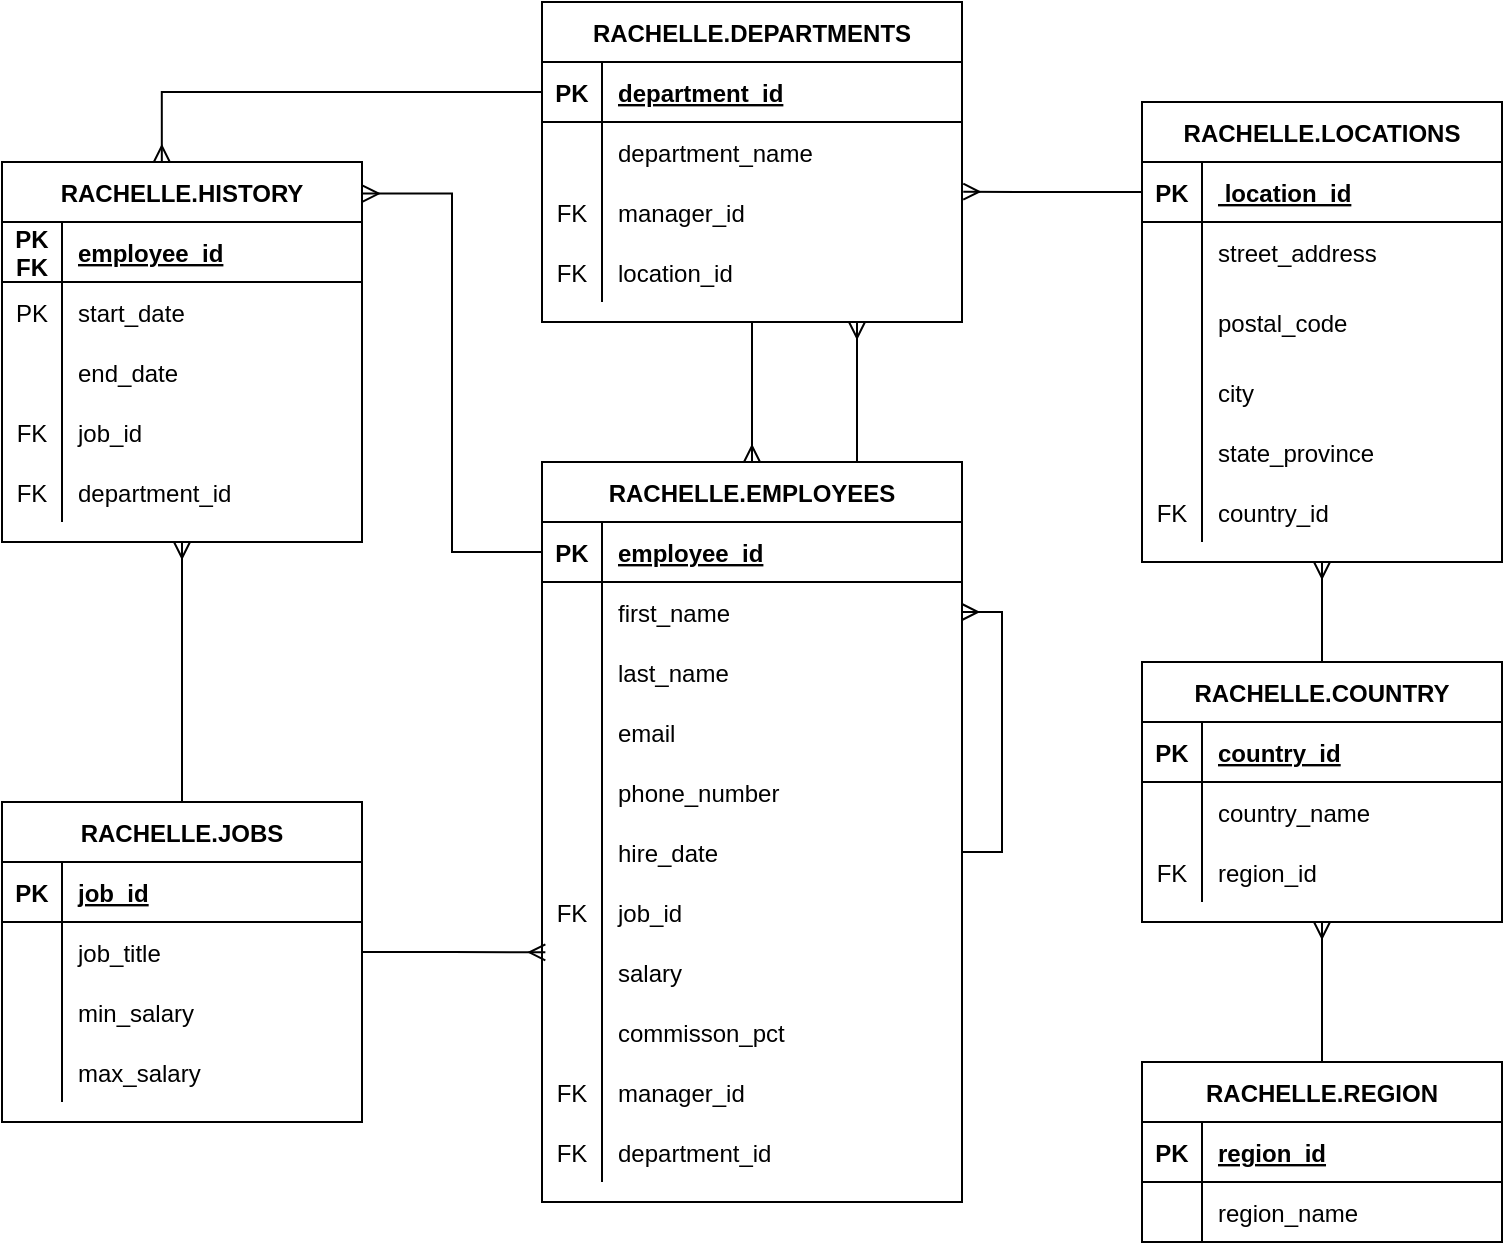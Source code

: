 <mxfile version="15.8.2" type="github">
  <diagram id="2FKScNBlkx4qOSQHhSPC" name="Page-1">
    <mxGraphModel dx="693" dy="800" grid="1" gridSize="10" guides="1" tooltips="1" connect="1" arrows="1" fold="1" page="1" pageScale="1" pageWidth="850" pageHeight="1100" math="0" shadow="0">
      <root>
        <mxCell id="0" />
        <mxCell id="1" parent="0" />
        <mxCell id="9ydkcBQ7A6hnUrrqAnfi-205" style="edgeStyle=orthogonalEdgeStyle;rounded=0;orthogonalLoop=1;jettySize=auto;html=1;exitX=0.5;exitY=0;exitDx=0;exitDy=0;entryX=0.5;entryY=1;entryDx=0;entryDy=0;endArrow=ERmany;endFill=0;" edge="1" parent="1" source="9ydkcBQ7A6hnUrrqAnfi-37" target="9ydkcBQ7A6hnUrrqAnfi-50">
          <mxGeometry relative="1" as="geometry" />
        </mxCell>
        <mxCell id="9ydkcBQ7A6hnUrrqAnfi-37" value="RACHELLE.REGION" style="shape=table;startSize=30;container=1;collapsible=1;childLayout=tableLayout;fixedRows=1;rowLines=0;fontStyle=1;align=center;resizeLast=1;" vertex="1" parent="1">
          <mxGeometry x="620" y="570" width="180" height="90" as="geometry" />
        </mxCell>
        <mxCell id="9ydkcBQ7A6hnUrrqAnfi-38" value="" style="shape=partialRectangle;collapsible=0;dropTarget=0;pointerEvents=0;fillColor=none;top=0;left=0;bottom=1;right=0;points=[[0,0.5],[1,0.5]];portConstraint=eastwest;" vertex="1" parent="9ydkcBQ7A6hnUrrqAnfi-37">
          <mxGeometry y="30" width="180" height="30" as="geometry" />
        </mxCell>
        <mxCell id="9ydkcBQ7A6hnUrrqAnfi-39" value="PK" style="shape=partialRectangle;connectable=0;fillColor=none;top=0;left=0;bottom=0;right=0;fontStyle=1;overflow=hidden;" vertex="1" parent="9ydkcBQ7A6hnUrrqAnfi-38">
          <mxGeometry width="30" height="30" as="geometry">
            <mxRectangle width="30" height="30" as="alternateBounds" />
          </mxGeometry>
        </mxCell>
        <mxCell id="9ydkcBQ7A6hnUrrqAnfi-40" value="region_id" style="shape=partialRectangle;connectable=0;fillColor=none;top=0;left=0;bottom=0;right=0;align=left;spacingLeft=6;fontStyle=5;overflow=hidden;" vertex="1" parent="9ydkcBQ7A6hnUrrqAnfi-38">
          <mxGeometry x="30" width="150" height="30" as="geometry">
            <mxRectangle width="150" height="30" as="alternateBounds" />
          </mxGeometry>
        </mxCell>
        <mxCell id="9ydkcBQ7A6hnUrrqAnfi-44" value="" style="shape=partialRectangle;collapsible=0;dropTarget=0;pointerEvents=0;fillColor=none;top=0;left=0;bottom=0;right=0;points=[[0,0.5],[1,0.5]];portConstraint=eastwest;" vertex="1" parent="9ydkcBQ7A6hnUrrqAnfi-37">
          <mxGeometry y="60" width="180" height="30" as="geometry" />
        </mxCell>
        <mxCell id="9ydkcBQ7A6hnUrrqAnfi-45" value="" style="shape=partialRectangle;connectable=0;fillColor=none;top=0;left=0;bottom=0;right=0;editable=1;overflow=hidden;" vertex="1" parent="9ydkcBQ7A6hnUrrqAnfi-44">
          <mxGeometry width="30" height="30" as="geometry">
            <mxRectangle width="30" height="30" as="alternateBounds" />
          </mxGeometry>
        </mxCell>
        <mxCell id="9ydkcBQ7A6hnUrrqAnfi-46" value="region_name" style="shape=partialRectangle;connectable=0;fillColor=none;top=0;left=0;bottom=0;right=0;align=left;spacingLeft=6;overflow=hidden;" vertex="1" parent="9ydkcBQ7A6hnUrrqAnfi-44">
          <mxGeometry x="30" width="150" height="30" as="geometry">
            <mxRectangle width="150" height="30" as="alternateBounds" />
          </mxGeometry>
        </mxCell>
        <mxCell id="9ydkcBQ7A6hnUrrqAnfi-203" style="edgeStyle=orthogonalEdgeStyle;rounded=0;orthogonalLoop=1;jettySize=auto;html=1;exitX=0.5;exitY=0;exitDx=0;exitDy=0;entryX=0.5;entryY=1;entryDx=0;entryDy=0;endArrow=ERmany;endFill=0;" edge="1" parent="1" source="9ydkcBQ7A6hnUrrqAnfi-50" target="9ydkcBQ7A6hnUrrqAnfi-63">
          <mxGeometry relative="1" as="geometry" />
        </mxCell>
        <mxCell id="9ydkcBQ7A6hnUrrqAnfi-50" value="RACHELLE.COUNTRY" style="shape=table;startSize=30;container=1;collapsible=1;childLayout=tableLayout;fixedRows=1;rowLines=0;fontStyle=1;align=center;resizeLast=1;" vertex="1" parent="1">
          <mxGeometry x="620" y="370" width="180" height="130" as="geometry" />
        </mxCell>
        <mxCell id="9ydkcBQ7A6hnUrrqAnfi-51" value="" style="shape=partialRectangle;collapsible=0;dropTarget=0;pointerEvents=0;fillColor=none;top=0;left=0;bottom=1;right=0;points=[[0,0.5],[1,0.5]];portConstraint=eastwest;" vertex="1" parent="9ydkcBQ7A6hnUrrqAnfi-50">
          <mxGeometry y="30" width="180" height="30" as="geometry" />
        </mxCell>
        <mxCell id="9ydkcBQ7A6hnUrrqAnfi-52" value="PK" style="shape=partialRectangle;connectable=0;fillColor=none;top=0;left=0;bottom=0;right=0;fontStyle=1;overflow=hidden;" vertex="1" parent="9ydkcBQ7A6hnUrrqAnfi-51">
          <mxGeometry width="30" height="30" as="geometry">
            <mxRectangle width="30" height="30" as="alternateBounds" />
          </mxGeometry>
        </mxCell>
        <mxCell id="9ydkcBQ7A6hnUrrqAnfi-53" value="country_id" style="shape=partialRectangle;connectable=0;fillColor=none;top=0;left=0;bottom=0;right=0;align=left;spacingLeft=6;fontStyle=5;overflow=hidden;" vertex="1" parent="9ydkcBQ7A6hnUrrqAnfi-51">
          <mxGeometry x="30" width="150" height="30" as="geometry">
            <mxRectangle width="150" height="30" as="alternateBounds" />
          </mxGeometry>
        </mxCell>
        <mxCell id="9ydkcBQ7A6hnUrrqAnfi-57" value="" style="shape=partialRectangle;collapsible=0;dropTarget=0;pointerEvents=0;fillColor=none;top=0;left=0;bottom=0;right=0;points=[[0,0.5],[1,0.5]];portConstraint=eastwest;" vertex="1" parent="9ydkcBQ7A6hnUrrqAnfi-50">
          <mxGeometry y="60" width="180" height="30" as="geometry" />
        </mxCell>
        <mxCell id="9ydkcBQ7A6hnUrrqAnfi-58" value="" style="shape=partialRectangle;connectable=0;fillColor=none;top=0;left=0;bottom=0;right=0;editable=1;overflow=hidden;" vertex="1" parent="9ydkcBQ7A6hnUrrqAnfi-57">
          <mxGeometry width="30" height="30" as="geometry">
            <mxRectangle width="30" height="30" as="alternateBounds" />
          </mxGeometry>
        </mxCell>
        <mxCell id="9ydkcBQ7A6hnUrrqAnfi-59" value="country_name" style="shape=partialRectangle;connectable=0;fillColor=none;top=0;left=0;bottom=0;right=0;align=left;spacingLeft=6;overflow=hidden;" vertex="1" parent="9ydkcBQ7A6hnUrrqAnfi-57">
          <mxGeometry x="30" width="150" height="30" as="geometry">
            <mxRectangle width="150" height="30" as="alternateBounds" />
          </mxGeometry>
        </mxCell>
        <mxCell id="9ydkcBQ7A6hnUrrqAnfi-60" value="" style="shape=partialRectangle;collapsible=0;dropTarget=0;pointerEvents=0;fillColor=none;top=0;left=0;bottom=0;right=0;points=[[0,0.5],[1,0.5]];portConstraint=eastwest;" vertex="1" parent="9ydkcBQ7A6hnUrrqAnfi-50">
          <mxGeometry y="90" width="180" height="30" as="geometry" />
        </mxCell>
        <mxCell id="9ydkcBQ7A6hnUrrqAnfi-61" value="FK" style="shape=partialRectangle;connectable=0;fillColor=none;top=0;left=0;bottom=0;right=0;editable=1;overflow=hidden;" vertex="1" parent="9ydkcBQ7A6hnUrrqAnfi-60">
          <mxGeometry width="30" height="30" as="geometry">
            <mxRectangle width="30" height="30" as="alternateBounds" />
          </mxGeometry>
        </mxCell>
        <mxCell id="9ydkcBQ7A6hnUrrqAnfi-62" value="region_id" style="shape=partialRectangle;connectable=0;fillColor=none;top=0;left=0;bottom=0;right=0;align=left;spacingLeft=6;overflow=hidden;" vertex="1" parent="9ydkcBQ7A6hnUrrqAnfi-60">
          <mxGeometry x="30" width="150" height="30" as="geometry">
            <mxRectangle width="150" height="30" as="alternateBounds" />
          </mxGeometry>
        </mxCell>
        <mxCell id="9ydkcBQ7A6hnUrrqAnfi-199" style="edgeStyle=orthogonalEdgeStyle;rounded=0;orthogonalLoop=1;jettySize=auto;html=1;exitX=0.5;exitY=1;exitDx=0;exitDy=0;dashed=1;endArrow=ERmany;endFill=0;" edge="1" parent="1" source="9ydkcBQ7A6hnUrrqAnfi-63">
          <mxGeometry relative="1" as="geometry">
            <mxPoint x="710" y="320.333" as="targetPoint" />
          </mxGeometry>
        </mxCell>
        <mxCell id="9ydkcBQ7A6hnUrrqAnfi-202" style="edgeStyle=orthogonalEdgeStyle;rounded=0;orthogonalLoop=1;jettySize=auto;html=1;exitX=0.5;exitY=1;exitDx=0;exitDy=0;dashed=1;endArrow=ERmany;endFill=0;" edge="1" parent="1" source="9ydkcBQ7A6hnUrrqAnfi-63">
          <mxGeometry relative="1" as="geometry">
            <mxPoint x="710" y="320.333" as="targetPoint" />
          </mxGeometry>
        </mxCell>
        <mxCell id="9ydkcBQ7A6hnUrrqAnfi-63" value="RACHELLE.LOCATIONS" style="shape=table;startSize=30;container=1;collapsible=1;childLayout=tableLayout;fixedRows=1;rowLines=0;fontStyle=1;align=center;resizeLast=1;" vertex="1" parent="1">
          <mxGeometry x="620" y="90" width="180" height="230" as="geometry" />
        </mxCell>
        <mxCell id="9ydkcBQ7A6hnUrrqAnfi-64" value="" style="shape=partialRectangle;collapsible=0;dropTarget=0;pointerEvents=0;fillColor=none;top=0;left=0;bottom=1;right=0;points=[[0,0.5],[1,0.5]];portConstraint=eastwest;" vertex="1" parent="9ydkcBQ7A6hnUrrqAnfi-63">
          <mxGeometry y="30" width="180" height="30" as="geometry" />
        </mxCell>
        <mxCell id="9ydkcBQ7A6hnUrrqAnfi-65" value="PK" style="shape=partialRectangle;connectable=0;fillColor=none;top=0;left=0;bottom=0;right=0;fontStyle=1;overflow=hidden;" vertex="1" parent="9ydkcBQ7A6hnUrrqAnfi-64">
          <mxGeometry width="30" height="30" as="geometry">
            <mxRectangle width="30" height="30" as="alternateBounds" />
          </mxGeometry>
        </mxCell>
        <mxCell id="9ydkcBQ7A6hnUrrqAnfi-66" value=" location_id" style="shape=partialRectangle;connectable=0;fillColor=none;top=0;left=0;bottom=0;right=0;align=left;spacingLeft=6;fontStyle=5;overflow=hidden;" vertex="1" parent="9ydkcBQ7A6hnUrrqAnfi-64">
          <mxGeometry x="30" width="150" height="30" as="geometry">
            <mxRectangle width="150" height="30" as="alternateBounds" />
          </mxGeometry>
        </mxCell>
        <mxCell id="9ydkcBQ7A6hnUrrqAnfi-70" value="" style="shape=partialRectangle;collapsible=0;dropTarget=0;pointerEvents=0;fillColor=none;top=0;left=0;bottom=0;right=0;points=[[0,0.5],[1,0.5]];portConstraint=eastwest;" vertex="1" parent="9ydkcBQ7A6hnUrrqAnfi-63">
          <mxGeometry y="60" width="180" height="30" as="geometry" />
        </mxCell>
        <mxCell id="9ydkcBQ7A6hnUrrqAnfi-71" value="" style="shape=partialRectangle;connectable=0;fillColor=none;top=0;left=0;bottom=0;right=0;editable=1;overflow=hidden;" vertex="1" parent="9ydkcBQ7A6hnUrrqAnfi-70">
          <mxGeometry width="30" height="30" as="geometry">
            <mxRectangle width="30" height="30" as="alternateBounds" />
          </mxGeometry>
        </mxCell>
        <mxCell id="9ydkcBQ7A6hnUrrqAnfi-72" value="street_address    " style="shape=partialRectangle;connectable=0;fillColor=none;top=0;left=0;bottom=0;right=0;align=left;spacingLeft=6;overflow=hidden;" vertex="1" parent="9ydkcBQ7A6hnUrrqAnfi-70">
          <mxGeometry x="30" width="150" height="30" as="geometry">
            <mxRectangle width="150" height="30" as="alternateBounds" />
          </mxGeometry>
        </mxCell>
        <mxCell id="9ydkcBQ7A6hnUrrqAnfi-73" value="" style="shape=partialRectangle;collapsible=0;dropTarget=0;pointerEvents=0;fillColor=none;top=0;left=0;bottom=0;right=0;points=[[0,0.5],[1,0.5]];portConstraint=eastwest;" vertex="1" parent="9ydkcBQ7A6hnUrrqAnfi-63">
          <mxGeometry y="90" width="180" height="40" as="geometry" />
        </mxCell>
        <mxCell id="9ydkcBQ7A6hnUrrqAnfi-74" value="" style="shape=partialRectangle;connectable=0;fillColor=none;top=0;left=0;bottom=0;right=0;editable=1;overflow=hidden;" vertex="1" parent="9ydkcBQ7A6hnUrrqAnfi-73">
          <mxGeometry width="30" height="40" as="geometry">
            <mxRectangle width="30" height="40" as="alternateBounds" />
          </mxGeometry>
        </mxCell>
        <mxCell id="9ydkcBQ7A6hnUrrqAnfi-75" value="postal_code" style="shape=partialRectangle;connectable=0;fillColor=none;top=0;left=0;bottom=0;right=0;align=left;spacingLeft=6;overflow=hidden;" vertex="1" parent="9ydkcBQ7A6hnUrrqAnfi-73">
          <mxGeometry x="30" width="150" height="40" as="geometry">
            <mxRectangle width="150" height="40" as="alternateBounds" />
          </mxGeometry>
        </mxCell>
        <mxCell id="9ydkcBQ7A6hnUrrqAnfi-77" value="" style="shape=partialRectangle;collapsible=0;dropTarget=0;pointerEvents=0;fillColor=none;top=0;left=0;bottom=0;right=0;points=[[0,0.5],[1,0.5]];portConstraint=eastwest;" vertex="1" parent="9ydkcBQ7A6hnUrrqAnfi-63">
          <mxGeometry y="130" width="180" height="30" as="geometry" />
        </mxCell>
        <mxCell id="9ydkcBQ7A6hnUrrqAnfi-78" value="" style="shape=partialRectangle;connectable=0;fillColor=none;top=0;left=0;bottom=0;right=0;fontStyle=0;overflow=hidden;" vertex="1" parent="9ydkcBQ7A6hnUrrqAnfi-77">
          <mxGeometry width="30" height="30" as="geometry">
            <mxRectangle width="30" height="30" as="alternateBounds" />
          </mxGeometry>
        </mxCell>
        <mxCell id="9ydkcBQ7A6hnUrrqAnfi-79" value="city" style="shape=partialRectangle;connectable=0;fillColor=none;top=0;left=0;bottom=0;right=0;align=left;spacingLeft=6;fontStyle=0;overflow=hidden;" vertex="1" parent="9ydkcBQ7A6hnUrrqAnfi-77">
          <mxGeometry x="30" width="150" height="30" as="geometry">
            <mxRectangle width="150" height="30" as="alternateBounds" />
          </mxGeometry>
        </mxCell>
        <mxCell id="9ydkcBQ7A6hnUrrqAnfi-67" value="" style="shape=partialRectangle;collapsible=0;dropTarget=0;pointerEvents=0;fillColor=none;top=0;left=0;bottom=0;right=0;points=[[0,0.5],[1,0.5]];portConstraint=eastwest;" vertex="1" parent="9ydkcBQ7A6hnUrrqAnfi-63">
          <mxGeometry y="160" width="180" height="30" as="geometry" />
        </mxCell>
        <mxCell id="9ydkcBQ7A6hnUrrqAnfi-68" value="" style="shape=partialRectangle;connectable=0;fillColor=none;top=0;left=0;bottom=0;right=0;editable=1;overflow=hidden;" vertex="1" parent="9ydkcBQ7A6hnUrrqAnfi-67">
          <mxGeometry width="30" height="30" as="geometry">
            <mxRectangle width="30" height="30" as="alternateBounds" />
          </mxGeometry>
        </mxCell>
        <mxCell id="9ydkcBQ7A6hnUrrqAnfi-69" value="state_province" style="shape=partialRectangle;connectable=0;fillColor=none;top=0;left=0;bottom=0;right=0;align=left;spacingLeft=6;overflow=hidden;" vertex="1" parent="9ydkcBQ7A6hnUrrqAnfi-67">
          <mxGeometry x="30" width="150" height="30" as="geometry">
            <mxRectangle width="150" height="30" as="alternateBounds" />
          </mxGeometry>
        </mxCell>
        <mxCell id="9ydkcBQ7A6hnUrrqAnfi-80" value="" style="shape=partialRectangle;collapsible=0;dropTarget=0;pointerEvents=0;fillColor=none;top=0;left=0;bottom=0;right=0;points=[[0,0.5],[1,0.5]];portConstraint=eastwest;" vertex="1" parent="9ydkcBQ7A6hnUrrqAnfi-63">
          <mxGeometry y="190" width="180" height="30" as="geometry" />
        </mxCell>
        <mxCell id="9ydkcBQ7A6hnUrrqAnfi-81" value="FK" style="shape=partialRectangle;connectable=0;fillColor=none;top=0;left=0;bottom=0;right=0;editable=1;overflow=hidden;" vertex="1" parent="9ydkcBQ7A6hnUrrqAnfi-80">
          <mxGeometry width="30" height="30" as="geometry">
            <mxRectangle width="30" height="30" as="alternateBounds" />
          </mxGeometry>
        </mxCell>
        <mxCell id="9ydkcBQ7A6hnUrrqAnfi-82" value="country_id" style="shape=partialRectangle;connectable=0;fillColor=none;top=0;left=0;bottom=0;right=0;align=left;spacingLeft=6;overflow=hidden;" vertex="1" parent="9ydkcBQ7A6hnUrrqAnfi-80">
          <mxGeometry x="30" width="150" height="30" as="geometry">
            <mxRectangle width="150" height="30" as="alternateBounds" />
          </mxGeometry>
        </mxCell>
        <mxCell id="9ydkcBQ7A6hnUrrqAnfi-208" style="edgeStyle=orthogonalEdgeStyle;rounded=0;orthogonalLoop=1;jettySize=auto;html=1;exitX=0.5;exitY=1;exitDx=0;exitDy=0;entryX=0.5;entryY=0;entryDx=0;entryDy=0;endArrow=ERmany;endFill=0;" edge="1" parent="1" source="9ydkcBQ7A6hnUrrqAnfi-87" target="9ydkcBQ7A6hnUrrqAnfi-100">
          <mxGeometry relative="1" as="geometry" />
        </mxCell>
        <mxCell id="9ydkcBQ7A6hnUrrqAnfi-87" value="RACHELLE.DEPARTMENTS" style="shape=table;startSize=30;container=1;collapsible=1;childLayout=tableLayout;fixedRows=1;rowLines=0;fontStyle=1;align=center;resizeLast=1;" vertex="1" parent="1">
          <mxGeometry x="320" y="40" width="210" height="160" as="geometry" />
        </mxCell>
        <mxCell id="9ydkcBQ7A6hnUrrqAnfi-88" value="" style="shape=partialRectangle;collapsible=0;dropTarget=0;pointerEvents=0;fillColor=none;top=0;left=0;bottom=1;right=0;points=[[0,0.5],[1,0.5]];portConstraint=eastwest;" vertex="1" parent="9ydkcBQ7A6hnUrrqAnfi-87">
          <mxGeometry y="30" width="210" height="30" as="geometry" />
        </mxCell>
        <mxCell id="9ydkcBQ7A6hnUrrqAnfi-89" value="PK" style="shape=partialRectangle;connectable=0;fillColor=none;top=0;left=0;bottom=0;right=0;fontStyle=1;overflow=hidden;" vertex="1" parent="9ydkcBQ7A6hnUrrqAnfi-88">
          <mxGeometry width="30" height="30" as="geometry">
            <mxRectangle width="30" height="30" as="alternateBounds" />
          </mxGeometry>
        </mxCell>
        <mxCell id="9ydkcBQ7A6hnUrrqAnfi-90" value="department_id" style="shape=partialRectangle;connectable=0;fillColor=none;top=0;left=0;bottom=0;right=0;align=left;spacingLeft=6;fontStyle=5;overflow=hidden;" vertex="1" parent="9ydkcBQ7A6hnUrrqAnfi-88">
          <mxGeometry x="30" width="180" height="30" as="geometry">
            <mxRectangle width="180" height="30" as="alternateBounds" />
          </mxGeometry>
        </mxCell>
        <mxCell id="9ydkcBQ7A6hnUrrqAnfi-91" value="" style="shape=partialRectangle;collapsible=0;dropTarget=0;pointerEvents=0;fillColor=none;top=0;left=0;bottom=0;right=0;points=[[0,0.5],[1,0.5]];portConstraint=eastwest;" vertex="1" parent="9ydkcBQ7A6hnUrrqAnfi-87">
          <mxGeometry y="60" width="210" height="30" as="geometry" />
        </mxCell>
        <mxCell id="9ydkcBQ7A6hnUrrqAnfi-92" value="" style="shape=partialRectangle;connectable=0;fillColor=none;top=0;left=0;bottom=0;right=0;editable=1;overflow=hidden;" vertex="1" parent="9ydkcBQ7A6hnUrrqAnfi-91">
          <mxGeometry width="30" height="30" as="geometry">
            <mxRectangle width="30" height="30" as="alternateBounds" />
          </mxGeometry>
        </mxCell>
        <mxCell id="9ydkcBQ7A6hnUrrqAnfi-93" value="department_name" style="shape=partialRectangle;connectable=0;fillColor=none;top=0;left=0;bottom=0;right=0;align=left;spacingLeft=6;overflow=hidden;" vertex="1" parent="9ydkcBQ7A6hnUrrqAnfi-91">
          <mxGeometry x="30" width="180" height="30" as="geometry">
            <mxRectangle width="180" height="30" as="alternateBounds" />
          </mxGeometry>
        </mxCell>
        <mxCell id="9ydkcBQ7A6hnUrrqAnfi-94" value="" style="shape=partialRectangle;collapsible=0;dropTarget=0;pointerEvents=0;fillColor=none;top=0;left=0;bottom=0;right=0;points=[[0,0.5],[1,0.5]];portConstraint=eastwest;" vertex="1" parent="9ydkcBQ7A6hnUrrqAnfi-87">
          <mxGeometry y="90" width="210" height="30" as="geometry" />
        </mxCell>
        <mxCell id="9ydkcBQ7A6hnUrrqAnfi-95" value="FK" style="shape=partialRectangle;connectable=0;fillColor=none;top=0;left=0;bottom=0;right=0;editable=1;overflow=hidden;" vertex="1" parent="9ydkcBQ7A6hnUrrqAnfi-94">
          <mxGeometry width="30" height="30" as="geometry">
            <mxRectangle width="30" height="30" as="alternateBounds" />
          </mxGeometry>
        </mxCell>
        <mxCell id="9ydkcBQ7A6hnUrrqAnfi-96" value="manager_id" style="shape=partialRectangle;connectable=0;fillColor=none;top=0;left=0;bottom=0;right=0;align=left;spacingLeft=6;overflow=hidden;" vertex="1" parent="9ydkcBQ7A6hnUrrqAnfi-94">
          <mxGeometry x="30" width="180" height="30" as="geometry">
            <mxRectangle width="180" height="30" as="alternateBounds" />
          </mxGeometry>
        </mxCell>
        <mxCell id="9ydkcBQ7A6hnUrrqAnfi-97" value="" style="shape=partialRectangle;collapsible=0;dropTarget=0;pointerEvents=0;fillColor=none;top=0;left=0;bottom=0;right=0;points=[[0,0.5],[1,0.5]];portConstraint=eastwest;" vertex="1" parent="9ydkcBQ7A6hnUrrqAnfi-87">
          <mxGeometry y="120" width="210" height="30" as="geometry" />
        </mxCell>
        <mxCell id="9ydkcBQ7A6hnUrrqAnfi-98" value="FK" style="shape=partialRectangle;connectable=0;fillColor=none;top=0;left=0;bottom=0;right=0;editable=1;overflow=hidden;" vertex="1" parent="9ydkcBQ7A6hnUrrqAnfi-97">
          <mxGeometry width="30" height="30" as="geometry">
            <mxRectangle width="30" height="30" as="alternateBounds" />
          </mxGeometry>
        </mxCell>
        <mxCell id="9ydkcBQ7A6hnUrrqAnfi-99" value="location_id" style="shape=partialRectangle;connectable=0;fillColor=none;top=0;left=0;bottom=0;right=0;align=left;spacingLeft=6;overflow=hidden;" vertex="1" parent="9ydkcBQ7A6hnUrrqAnfi-97">
          <mxGeometry x="30" width="180" height="30" as="geometry">
            <mxRectangle width="180" height="30" as="alternateBounds" />
          </mxGeometry>
        </mxCell>
        <mxCell id="9ydkcBQ7A6hnUrrqAnfi-219" style="edgeStyle=orthogonalEdgeStyle;rounded=0;orthogonalLoop=1;jettySize=auto;html=1;exitX=0.75;exitY=0;exitDx=0;exitDy=0;entryX=0.75;entryY=1;entryDx=0;entryDy=0;endArrow=ERmany;endFill=0;" edge="1" parent="1" source="9ydkcBQ7A6hnUrrqAnfi-100" target="9ydkcBQ7A6hnUrrqAnfi-87">
          <mxGeometry relative="1" as="geometry" />
        </mxCell>
        <mxCell id="9ydkcBQ7A6hnUrrqAnfi-100" value="RACHELLE.EMPLOYEES" style="shape=table;startSize=30;container=1;collapsible=1;childLayout=tableLayout;fixedRows=1;rowLines=0;fontStyle=1;align=center;resizeLast=1;" vertex="1" parent="1">
          <mxGeometry x="320" y="270" width="210" height="370" as="geometry" />
        </mxCell>
        <mxCell id="9ydkcBQ7A6hnUrrqAnfi-101" value="" style="shape=partialRectangle;collapsible=0;dropTarget=0;pointerEvents=0;fillColor=none;top=0;left=0;bottom=1;right=0;points=[[0,0.5],[1,0.5]];portConstraint=eastwest;" vertex="1" parent="9ydkcBQ7A6hnUrrqAnfi-100">
          <mxGeometry y="30" width="210" height="30" as="geometry" />
        </mxCell>
        <mxCell id="9ydkcBQ7A6hnUrrqAnfi-102" value="PK" style="shape=partialRectangle;connectable=0;fillColor=none;top=0;left=0;bottom=0;right=0;fontStyle=1;overflow=hidden;" vertex="1" parent="9ydkcBQ7A6hnUrrqAnfi-101">
          <mxGeometry width="30" height="30" as="geometry">
            <mxRectangle width="30" height="30" as="alternateBounds" />
          </mxGeometry>
        </mxCell>
        <mxCell id="9ydkcBQ7A6hnUrrqAnfi-103" value="employee_id" style="shape=partialRectangle;connectable=0;fillColor=none;top=0;left=0;bottom=0;right=0;align=left;spacingLeft=6;fontStyle=5;overflow=hidden;" vertex="1" parent="9ydkcBQ7A6hnUrrqAnfi-101">
          <mxGeometry x="30" width="180" height="30" as="geometry">
            <mxRectangle width="180" height="30" as="alternateBounds" />
          </mxGeometry>
        </mxCell>
        <mxCell id="9ydkcBQ7A6hnUrrqAnfi-104" value="" style="shape=partialRectangle;collapsible=0;dropTarget=0;pointerEvents=0;fillColor=none;top=0;left=0;bottom=0;right=0;points=[[0,0.5],[1,0.5]];portConstraint=eastwest;" vertex="1" parent="9ydkcBQ7A6hnUrrqAnfi-100">
          <mxGeometry y="60" width="210" height="30" as="geometry" />
        </mxCell>
        <mxCell id="9ydkcBQ7A6hnUrrqAnfi-105" value="" style="shape=partialRectangle;connectable=0;fillColor=none;top=0;left=0;bottom=0;right=0;editable=1;overflow=hidden;" vertex="1" parent="9ydkcBQ7A6hnUrrqAnfi-104">
          <mxGeometry width="30" height="30" as="geometry">
            <mxRectangle width="30" height="30" as="alternateBounds" />
          </mxGeometry>
        </mxCell>
        <mxCell id="9ydkcBQ7A6hnUrrqAnfi-106" value="first_name" style="shape=partialRectangle;connectable=0;fillColor=none;top=0;left=0;bottom=0;right=0;align=left;spacingLeft=6;overflow=hidden;" vertex="1" parent="9ydkcBQ7A6hnUrrqAnfi-104">
          <mxGeometry x="30" width="180" height="30" as="geometry">
            <mxRectangle width="180" height="30" as="alternateBounds" />
          </mxGeometry>
        </mxCell>
        <mxCell id="9ydkcBQ7A6hnUrrqAnfi-107" value="" style="shape=partialRectangle;collapsible=0;dropTarget=0;pointerEvents=0;fillColor=none;top=0;left=0;bottom=0;right=0;points=[[0,0.5],[1,0.5]];portConstraint=eastwest;" vertex="1" parent="9ydkcBQ7A6hnUrrqAnfi-100">
          <mxGeometry y="90" width="210" height="30" as="geometry" />
        </mxCell>
        <mxCell id="9ydkcBQ7A6hnUrrqAnfi-108" value="" style="shape=partialRectangle;connectable=0;fillColor=none;top=0;left=0;bottom=0;right=0;editable=1;overflow=hidden;" vertex="1" parent="9ydkcBQ7A6hnUrrqAnfi-107">
          <mxGeometry width="30" height="30" as="geometry">
            <mxRectangle width="30" height="30" as="alternateBounds" />
          </mxGeometry>
        </mxCell>
        <mxCell id="9ydkcBQ7A6hnUrrqAnfi-109" value="last_name" style="shape=partialRectangle;connectable=0;fillColor=none;top=0;left=0;bottom=0;right=0;align=left;spacingLeft=6;overflow=hidden;" vertex="1" parent="9ydkcBQ7A6hnUrrqAnfi-107">
          <mxGeometry x="30" width="180" height="30" as="geometry">
            <mxRectangle width="180" height="30" as="alternateBounds" />
          </mxGeometry>
        </mxCell>
        <mxCell id="9ydkcBQ7A6hnUrrqAnfi-110" value="" style="shape=partialRectangle;collapsible=0;dropTarget=0;pointerEvents=0;fillColor=none;top=0;left=0;bottom=0;right=0;points=[[0,0.5],[1,0.5]];portConstraint=eastwest;" vertex="1" parent="9ydkcBQ7A6hnUrrqAnfi-100">
          <mxGeometry y="120" width="210" height="30" as="geometry" />
        </mxCell>
        <mxCell id="9ydkcBQ7A6hnUrrqAnfi-111" value="" style="shape=partialRectangle;connectable=0;fillColor=none;top=0;left=0;bottom=0;right=0;editable=1;overflow=hidden;" vertex="1" parent="9ydkcBQ7A6hnUrrqAnfi-110">
          <mxGeometry width="30" height="30" as="geometry">
            <mxRectangle width="30" height="30" as="alternateBounds" />
          </mxGeometry>
        </mxCell>
        <mxCell id="9ydkcBQ7A6hnUrrqAnfi-112" value="email" style="shape=partialRectangle;connectable=0;fillColor=none;top=0;left=0;bottom=0;right=0;align=left;spacingLeft=6;overflow=hidden;" vertex="1" parent="9ydkcBQ7A6hnUrrqAnfi-110">
          <mxGeometry x="30" width="180" height="30" as="geometry">
            <mxRectangle width="180" height="30" as="alternateBounds" />
          </mxGeometry>
        </mxCell>
        <mxCell id="9ydkcBQ7A6hnUrrqAnfi-122" value="" style="shape=partialRectangle;collapsible=0;dropTarget=0;pointerEvents=0;fillColor=none;top=0;left=0;bottom=0;right=0;points=[[0,0.5],[1,0.5]];portConstraint=eastwest;" vertex="1" parent="9ydkcBQ7A6hnUrrqAnfi-100">
          <mxGeometry y="150" width="210" height="30" as="geometry" />
        </mxCell>
        <mxCell id="9ydkcBQ7A6hnUrrqAnfi-123" value="" style="shape=partialRectangle;connectable=0;fillColor=none;top=0;left=0;bottom=0;right=0;editable=1;overflow=hidden;" vertex="1" parent="9ydkcBQ7A6hnUrrqAnfi-122">
          <mxGeometry width="30" height="30" as="geometry">
            <mxRectangle width="30" height="30" as="alternateBounds" />
          </mxGeometry>
        </mxCell>
        <mxCell id="9ydkcBQ7A6hnUrrqAnfi-124" value="phone_number" style="shape=partialRectangle;connectable=0;fillColor=none;top=0;left=0;bottom=0;right=0;align=left;spacingLeft=6;overflow=hidden;" vertex="1" parent="9ydkcBQ7A6hnUrrqAnfi-122">
          <mxGeometry x="30" width="180" height="30" as="geometry">
            <mxRectangle width="180" height="30" as="alternateBounds" />
          </mxGeometry>
        </mxCell>
        <mxCell id="9ydkcBQ7A6hnUrrqAnfi-218" style="edgeStyle=orthogonalEdgeStyle;rounded=0;orthogonalLoop=1;jettySize=auto;html=1;exitX=1;exitY=0.5;exitDx=0;exitDy=0;entryX=1;entryY=0.5;entryDx=0;entryDy=0;endArrow=ERmany;endFill=0;" edge="1" parent="9ydkcBQ7A6hnUrrqAnfi-100" source="9ydkcBQ7A6hnUrrqAnfi-130" target="9ydkcBQ7A6hnUrrqAnfi-104">
          <mxGeometry relative="1" as="geometry" />
        </mxCell>
        <mxCell id="9ydkcBQ7A6hnUrrqAnfi-130" value="" style="shape=partialRectangle;collapsible=0;dropTarget=0;pointerEvents=0;fillColor=none;top=0;left=0;bottom=0;right=0;points=[[0,0.5],[1,0.5]];portConstraint=eastwest;" vertex="1" parent="9ydkcBQ7A6hnUrrqAnfi-100">
          <mxGeometry y="180" width="210" height="30" as="geometry" />
        </mxCell>
        <mxCell id="9ydkcBQ7A6hnUrrqAnfi-131" value="" style="shape=partialRectangle;connectable=0;fillColor=none;top=0;left=0;bottom=0;right=0;editable=1;overflow=hidden;" vertex="1" parent="9ydkcBQ7A6hnUrrqAnfi-130">
          <mxGeometry width="30" height="30" as="geometry">
            <mxRectangle width="30" height="30" as="alternateBounds" />
          </mxGeometry>
        </mxCell>
        <mxCell id="9ydkcBQ7A6hnUrrqAnfi-132" value="hire_date" style="shape=partialRectangle;connectable=0;fillColor=none;top=0;left=0;bottom=0;right=0;align=left;spacingLeft=6;overflow=hidden;" vertex="1" parent="9ydkcBQ7A6hnUrrqAnfi-130">
          <mxGeometry x="30" width="180" height="30" as="geometry">
            <mxRectangle width="180" height="30" as="alternateBounds" />
          </mxGeometry>
        </mxCell>
        <mxCell id="9ydkcBQ7A6hnUrrqAnfi-138" value="" style="shape=partialRectangle;collapsible=0;dropTarget=0;pointerEvents=0;fillColor=none;top=0;left=0;bottom=0;right=0;points=[[0,0.5],[1,0.5]];portConstraint=eastwest;" vertex="1" parent="9ydkcBQ7A6hnUrrqAnfi-100">
          <mxGeometry y="210" width="210" height="30" as="geometry" />
        </mxCell>
        <mxCell id="9ydkcBQ7A6hnUrrqAnfi-139" value="FK" style="shape=partialRectangle;connectable=0;fillColor=none;top=0;left=0;bottom=0;right=0;editable=1;overflow=hidden;" vertex="1" parent="9ydkcBQ7A6hnUrrqAnfi-138">
          <mxGeometry width="30" height="30" as="geometry">
            <mxRectangle width="30" height="30" as="alternateBounds" />
          </mxGeometry>
        </mxCell>
        <mxCell id="9ydkcBQ7A6hnUrrqAnfi-140" value="job_id" style="shape=partialRectangle;connectable=0;fillColor=none;top=0;left=0;bottom=0;right=0;align=left;spacingLeft=6;overflow=hidden;" vertex="1" parent="9ydkcBQ7A6hnUrrqAnfi-138">
          <mxGeometry x="30" width="180" height="30" as="geometry">
            <mxRectangle width="180" height="30" as="alternateBounds" />
          </mxGeometry>
        </mxCell>
        <mxCell id="9ydkcBQ7A6hnUrrqAnfi-146" value="" style="shape=partialRectangle;collapsible=0;dropTarget=0;pointerEvents=0;fillColor=none;top=0;left=0;bottom=0;right=0;points=[[0,0.5],[1,0.5]];portConstraint=eastwest;" vertex="1" parent="9ydkcBQ7A6hnUrrqAnfi-100">
          <mxGeometry y="240" width="210" height="30" as="geometry" />
        </mxCell>
        <mxCell id="9ydkcBQ7A6hnUrrqAnfi-147" value="" style="shape=partialRectangle;connectable=0;fillColor=none;top=0;left=0;bottom=0;right=0;editable=1;overflow=hidden;" vertex="1" parent="9ydkcBQ7A6hnUrrqAnfi-146">
          <mxGeometry width="30" height="30" as="geometry">
            <mxRectangle width="30" height="30" as="alternateBounds" />
          </mxGeometry>
        </mxCell>
        <mxCell id="9ydkcBQ7A6hnUrrqAnfi-148" value="salary" style="shape=partialRectangle;connectable=0;fillColor=none;top=0;left=0;bottom=0;right=0;align=left;spacingLeft=6;overflow=hidden;" vertex="1" parent="9ydkcBQ7A6hnUrrqAnfi-146">
          <mxGeometry x="30" width="180" height="30" as="geometry">
            <mxRectangle width="180" height="30" as="alternateBounds" />
          </mxGeometry>
        </mxCell>
        <mxCell id="9ydkcBQ7A6hnUrrqAnfi-142" value="" style="shape=partialRectangle;collapsible=0;dropTarget=0;pointerEvents=0;fillColor=none;top=0;left=0;bottom=0;right=0;points=[[0,0.5],[1,0.5]];portConstraint=eastwest;" vertex="1" parent="9ydkcBQ7A6hnUrrqAnfi-100">
          <mxGeometry y="270" width="210" height="30" as="geometry" />
        </mxCell>
        <mxCell id="9ydkcBQ7A6hnUrrqAnfi-143" value="" style="shape=partialRectangle;connectable=0;fillColor=none;top=0;left=0;bottom=0;right=0;editable=1;overflow=hidden;" vertex="1" parent="9ydkcBQ7A6hnUrrqAnfi-142">
          <mxGeometry width="30" height="30" as="geometry">
            <mxRectangle width="30" height="30" as="alternateBounds" />
          </mxGeometry>
        </mxCell>
        <mxCell id="9ydkcBQ7A6hnUrrqAnfi-144" value="commisson_pct" style="shape=partialRectangle;connectable=0;fillColor=none;top=0;left=0;bottom=0;right=0;align=left;spacingLeft=6;overflow=hidden;" vertex="1" parent="9ydkcBQ7A6hnUrrqAnfi-142">
          <mxGeometry x="30" width="180" height="30" as="geometry">
            <mxRectangle width="180" height="30" as="alternateBounds" />
          </mxGeometry>
        </mxCell>
        <mxCell id="9ydkcBQ7A6hnUrrqAnfi-118" value="" style="shape=partialRectangle;collapsible=0;dropTarget=0;pointerEvents=0;fillColor=none;top=0;left=0;bottom=0;right=0;points=[[0,0.5],[1,0.5]];portConstraint=eastwest;" vertex="1" parent="9ydkcBQ7A6hnUrrqAnfi-100">
          <mxGeometry y="300" width="210" height="30" as="geometry" />
        </mxCell>
        <mxCell id="9ydkcBQ7A6hnUrrqAnfi-119" value="FK" style="shape=partialRectangle;connectable=0;fillColor=none;top=0;left=0;bottom=0;right=0;editable=1;overflow=hidden;" vertex="1" parent="9ydkcBQ7A6hnUrrqAnfi-118">
          <mxGeometry width="30" height="30" as="geometry">
            <mxRectangle width="30" height="30" as="alternateBounds" />
          </mxGeometry>
        </mxCell>
        <mxCell id="9ydkcBQ7A6hnUrrqAnfi-120" value="manager_id" style="shape=partialRectangle;connectable=0;fillColor=none;top=0;left=0;bottom=0;right=0;align=left;spacingLeft=6;overflow=hidden;" vertex="1" parent="9ydkcBQ7A6hnUrrqAnfi-118">
          <mxGeometry x="30" width="180" height="30" as="geometry">
            <mxRectangle width="180" height="30" as="alternateBounds" />
          </mxGeometry>
        </mxCell>
        <mxCell id="9ydkcBQ7A6hnUrrqAnfi-150" value="" style="shape=partialRectangle;collapsible=0;dropTarget=0;pointerEvents=0;fillColor=none;top=0;left=0;bottom=0;right=0;points=[[0,0.5],[1,0.5]];portConstraint=eastwest;" vertex="1" parent="9ydkcBQ7A6hnUrrqAnfi-100">
          <mxGeometry y="330" width="210" height="30" as="geometry" />
        </mxCell>
        <mxCell id="9ydkcBQ7A6hnUrrqAnfi-151" value="FK" style="shape=partialRectangle;connectable=0;fillColor=none;top=0;left=0;bottom=0;right=0;editable=1;overflow=hidden;" vertex="1" parent="9ydkcBQ7A6hnUrrqAnfi-150">
          <mxGeometry width="30" height="30" as="geometry">
            <mxRectangle width="30" height="30" as="alternateBounds" />
          </mxGeometry>
        </mxCell>
        <mxCell id="9ydkcBQ7A6hnUrrqAnfi-152" value="department_id" style="shape=partialRectangle;connectable=0;fillColor=none;top=0;left=0;bottom=0;right=0;align=left;spacingLeft=6;overflow=hidden;" vertex="1" parent="9ydkcBQ7A6hnUrrqAnfi-150">
          <mxGeometry x="30" width="180" height="30" as="geometry">
            <mxRectangle width="180" height="30" as="alternateBounds" />
          </mxGeometry>
        </mxCell>
        <mxCell id="9ydkcBQ7A6hnUrrqAnfi-213" style="edgeStyle=orthogonalEdgeStyle;rounded=0;orthogonalLoop=1;jettySize=auto;html=1;exitX=0.5;exitY=0;exitDx=0;exitDy=0;entryX=0.5;entryY=1;entryDx=0;entryDy=0;endArrow=ERmany;endFill=0;" edge="1" parent="1" source="9ydkcBQ7A6hnUrrqAnfi-153" target="9ydkcBQ7A6hnUrrqAnfi-166">
          <mxGeometry relative="1" as="geometry" />
        </mxCell>
        <mxCell id="9ydkcBQ7A6hnUrrqAnfi-153" value="RACHELLE.JOBS" style="shape=table;startSize=30;container=1;collapsible=1;childLayout=tableLayout;fixedRows=1;rowLines=0;fontStyle=1;align=center;resizeLast=1;" vertex="1" parent="1">
          <mxGeometry x="50" y="440" width="180" height="160" as="geometry" />
        </mxCell>
        <mxCell id="9ydkcBQ7A6hnUrrqAnfi-154" value="" style="shape=partialRectangle;collapsible=0;dropTarget=0;pointerEvents=0;fillColor=none;top=0;left=0;bottom=1;right=0;points=[[0,0.5],[1,0.5]];portConstraint=eastwest;" vertex="1" parent="9ydkcBQ7A6hnUrrqAnfi-153">
          <mxGeometry y="30" width="180" height="30" as="geometry" />
        </mxCell>
        <mxCell id="9ydkcBQ7A6hnUrrqAnfi-155" value="PK" style="shape=partialRectangle;connectable=0;fillColor=none;top=0;left=0;bottom=0;right=0;fontStyle=1;overflow=hidden;" vertex="1" parent="9ydkcBQ7A6hnUrrqAnfi-154">
          <mxGeometry width="30" height="30" as="geometry">
            <mxRectangle width="30" height="30" as="alternateBounds" />
          </mxGeometry>
        </mxCell>
        <mxCell id="9ydkcBQ7A6hnUrrqAnfi-156" value="job_id" style="shape=partialRectangle;connectable=0;fillColor=none;top=0;left=0;bottom=0;right=0;align=left;spacingLeft=6;fontStyle=5;overflow=hidden;" vertex="1" parent="9ydkcBQ7A6hnUrrqAnfi-154">
          <mxGeometry x="30" width="150" height="30" as="geometry">
            <mxRectangle width="150" height="30" as="alternateBounds" />
          </mxGeometry>
        </mxCell>
        <mxCell id="9ydkcBQ7A6hnUrrqAnfi-157" value="" style="shape=partialRectangle;collapsible=0;dropTarget=0;pointerEvents=0;fillColor=none;top=0;left=0;bottom=0;right=0;points=[[0,0.5],[1,0.5]];portConstraint=eastwest;" vertex="1" parent="9ydkcBQ7A6hnUrrqAnfi-153">
          <mxGeometry y="60" width="180" height="30" as="geometry" />
        </mxCell>
        <mxCell id="9ydkcBQ7A6hnUrrqAnfi-158" value="" style="shape=partialRectangle;connectable=0;fillColor=none;top=0;left=0;bottom=0;right=0;editable=1;overflow=hidden;" vertex="1" parent="9ydkcBQ7A6hnUrrqAnfi-157">
          <mxGeometry width="30" height="30" as="geometry">
            <mxRectangle width="30" height="30" as="alternateBounds" />
          </mxGeometry>
        </mxCell>
        <mxCell id="9ydkcBQ7A6hnUrrqAnfi-159" value="job_title" style="shape=partialRectangle;connectable=0;fillColor=none;top=0;left=0;bottom=0;right=0;align=left;spacingLeft=6;overflow=hidden;" vertex="1" parent="9ydkcBQ7A6hnUrrqAnfi-157">
          <mxGeometry x="30" width="150" height="30" as="geometry">
            <mxRectangle width="150" height="30" as="alternateBounds" />
          </mxGeometry>
        </mxCell>
        <mxCell id="9ydkcBQ7A6hnUrrqAnfi-160" value="" style="shape=partialRectangle;collapsible=0;dropTarget=0;pointerEvents=0;fillColor=none;top=0;left=0;bottom=0;right=0;points=[[0,0.5],[1,0.5]];portConstraint=eastwest;" vertex="1" parent="9ydkcBQ7A6hnUrrqAnfi-153">
          <mxGeometry y="90" width="180" height="30" as="geometry" />
        </mxCell>
        <mxCell id="9ydkcBQ7A6hnUrrqAnfi-161" value="" style="shape=partialRectangle;connectable=0;fillColor=none;top=0;left=0;bottom=0;right=0;editable=1;overflow=hidden;" vertex="1" parent="9ydkcBQ7A6hnUrrqAnfi-160">
          <mxGeometry width="30" height="30" as="geometry">
            <mxRectangle width="30" height="30" as="alternateBounds" />
          </mxGeometry>
        </mxCell>
        <mxCell id="9ydkcBQ7A6hnUrrqAnfi-162" value="min_salary" style="shape=partialRectangle;connectable=0;fillColor=none;top=0;left=0;bottom=0;right=0;align=left;spacingLeft=6;overflow=hidden;" vertex="1" parent="9ydkcBQ7A6hnUrrqAnfi-160">
          <mxGeometry x="30" width="150" height="30" as="geometry">
            <mxRectangle width="150" height="30" as="alternateBounds" />
          </mxGeometry>
        </mxCell>
        <mxCell id="9ydkcBQ7A6hnUrrqAnfi-163" value="" style="shape=partialRectangle;collapsible=0;dropTarget=0;pointerEvents=0;fillColor=none;top=0;left=0;bottom=0;right=0;points=[[0,0.5],[1,0.5]];portConstraint=eastwest;" vertex="1" parent="9ydkcBQ7A6hnUrrqAnfi-153">
          <mxGeometry y="120" width="180" height="30" as="geometry" />
        </mxCell>
        <mxCell id="9ydkcBQ7A6hnUrrqAnfi-164" value="" style="shape=partialRectangle;connectable=0;fillColor=none;top=0;left=0;bottom=0;right=0;editable=1;overflow=hidden;" vertex="1" parent="9ydkcBQ7A6hnUrrqAnfi-163">
          <mxGeometry width="30" height="30" as="geometry">
            <mxRectangle width="30" height="30" as="alternateBounds" />
          </mxGeometry>
        </mxCell>
        <mxCell id="9ydkcBQ7A6hnUrrqAnfi-165" value="max_salary" style="shape=partialRectangle;connectable=0;fillColor=none;top=0;left=0;bottom=0;right=0;align=left;spacingLeft=6;overflow=hidden;" vertex="1" parent="9ydkcBQ7A6hnUrrqAnfi-163">
          <mxGeometry x="30" width="150" height="30" as="geometry">
            <mxRectangle width="150" height="30" as="alternateBounds" />
          </mxGeometry>
        </mxCell>
        <mxCell id="9ydkcBQ7A6hnUrrqAnfi-166" value="RACHELLE.HISTORY" style="shape=table;startSize=30;container=1;collapsible=1;childLayout=tableLayout;fixedRows=1;rowLines=0;fontStyle=1;align=center;resizeLast=1;" vertex="1" parent="1">
          <mxGeometry x="50" y="120" width="180" height="190" as="geometry" />
        </mxCell>
        <mxCell id="9ydkcBQ7A6hnUrrqAnfi-167" value="" style="shape=partialRectangle;collapsible=0;dropTarget=0;pointerEvents=0;fillColor=none;top=0;left=0;bottom=1;right=0;points=[[0,0.5],[1,0.5]];portConstraint=eastwest;" vertex="1" parent="9ydkcBQ7A6hnUrrqAnfi-166">
          <mxGeometry y="30" width="180" height="30" as="geometry" />
        </mxCell>
        <mxCell id="9ydkcBQ7A6hnUrrqAnfi-168" value="PK&#xa;FK" style="shape=partialRectangle;connectable=0;fillColor=none;top=0;left=0;bottom=0;right=0;fontStyle=1;overflow=hidden;" vertex="1" parent="9ydkcBQ7A6hnUrrqAnfi-167">
          <mxGeometry width="30" height="30" as="geometry">
            <mxRectangle width="30" height="30" as="alternateBounds" />
          </mxGeometry>
        </mxCell>
        <mxCell id="9ydkcBQ7A6hnUrrqAnfi-169" value="employee_id" style="shape=partialRectangle;connectable=0;fillColor=none;top=0;left=0;bottom=0;right=0;align=left;spacingLeft=6;fontStyle=5;overflow=hidden;" vertex="1" parent="9ydkcBQ7A6hnUrrqAnfi-167">
          <mxGeometry x="30" width="150" height="30" as="geometry">
            <mxRectangle width="150" height="30" as="alternateBounds" />
          </mxGeometry>
        </mxCell>
        <mxCell id="9ydkcBQ7A6hnUrrqAnfi-170" value="" style="shape=partialRectangle;collapsible=0;dropTarget=0;pointerEvents=0;fillColor=none;top=0;left=0;bottom=0;right=0;points=[[0,0.5],[1,0.5]];portConstraint=eastwest;" vertex="1" parent="9ydkcBQ7A6hnUrrqAnfi-166">
          <mxGeometry y="60" width="180" height="30" as="geometry" />
        </mxCell>
        <mxCell id="9ydkcBQ7A6hnUrrqAnfi-171" value="PK" style="shape=partialRectangle;connectable=0;fillColor=none;top=0;left=0;bottom=0;right=0;editable=1;overflow=hidden;" vertex="1" parent="9ydkcBQ7A6hnUrrqAnfi-170">
          <mxGeometry width="30" height="30" as="geometry">
            <mxRectangle width="30" height="30" as="alternateBounds" />
          </mxGeometry>
        </mxCell>
        <mxCell id="9ydkcBQ7A6hnUrrqAnfi-172" value="start_date" style="shape=partialRectangle;connectable=0;fillColor=none;top=0;left=0;bottom=0;right=0;align=left;spacingLeft=6;overflow=hidden;" vertex="1" parent="9ydkcBQ7A6hnUrrqAnfi-170">
          <mxGeometry x="30" width="150" height="30" as="geometry">
            <mxRectangle width="150" height="30" as="alternateBounds" />
          </mxGeometry>
        </mxCell>
        <mxCell id="9ydkcBQ7A6hnUrrqAnfi-173" value="" style="shape=partialRectangle;collapsible=0;dropTarget=0;pointerEvents=0;fillColor=none;top=0;left=0;bottom=0;right=0;points=[[0,0.5],[1,0.5]];portConstraint=eastwest;" vertex="1" parent="9ydkcBQ7A6hnUrrqAnfi-166">
          <mxGeometry y="90" width="180" height="30" as="geometry" />
        </mxCell>
        <mxCell id="9ydkcBQ7A6hnUrrqAnfi-174" value="" style="shape=partialRectangle;connectable=0;fillColor=none;top=0;left=0;bottom=0;right=0;editable=1;overflow=hidden;" vertex="1" parent="9ydkcBQ7A6hnUrrqAnfi-173">
          <mxGeometry width="30" height="30" as="geometry">
            <mxRectangle width="30" height="30" as="alternateBounds" />
          </mxGeometry>
        </mxCell>
        <mxCell id="9ydkcBQ7A6hnUrrqAnfi-175" value="end_date" style="shape=partialRectangle;connectable=0;fillColor=none;top=0;left=0;bottom=0;right=0;align=left;spacingLeft=6;overflow=hidden;" vertex="1" parent="9ydkcBQ7A6hnUrrqAnfi-173">
          <mxGeometry x="30" width="150" height="30" as="geometry">
            <mxRectangle width="150" height="30" as="alternateBounds" />
          </mxGeometry>
        </mxCell>
        <mxCell id="9ydkcBQ7A6hnUrrqAnfi-176" value="" style="shape=partialRectangle;collapsible=0;dropTarget=0;pointerEvents=0;fillColor=none;top=0;left=0;bottom=0;right=0;points=[[0,0.5],[1,0.5]];portConstraint=eastwest;" vertex="1" parent="9ydkcBQ7A6hnUrrqAnfi-166">
          <mxGeometry y="120" width="180" height="30" as="geometry" />
        </mxCell>
        <mxCell id="9ydkcBQ7A6hnUrrqAnfi-177" value="FK" style="shape=partialRectangle;connectable=0;fillColor=none;top=0;left=0;bottom=0;right=0;editable=1;overflow=hidden;" vertex="1" parent="9ydkcBQ7A6hnUrrqAnfi-176">
          <mxGeometry width="30" height="30" as="geometry">
            <mxRectangle width="30" height="30" as="alternateBounds" />
          </mxGeometry>
        </mxCell>
        <mxCell id="9ydkcBQ7A6hnUrrqAnfi-178" value="job_id" style="shape=partialRectangle;connectable=0;fillColor=none;top=0;left=0;bottom=0;right=0;align=left;spacingLeft=6;overflow=hidden;" vertex="1" parent="9ydkcBQ7A6hnUrrqAnfi-176">
          <mxGeometry x="30" width="150" height="30" as="geometry">
            <mxRectangle width="150" height="30" as="alternateBounds" />
          </mxGeometry>
        </mxCell>
        <mxCell id="9ydkcBQ7A6hnUrrqAnfi-180" value="" style="shape=partialRectangle;collapsible=0;dropTarget=0;pointerEvents=0;fillColor=none;top=0;left=0;bottom=0;right=0;points=[[0,0.5],[1,0.5]];portConstraint=eastwest;" vertex="1" parent="9ydkcBQ7A6hnUrrqAnfi-166">
          <mxGeometry y="150" width="180" height="30" as="geometry" />
        </mxCell>
        <mxCell id="9ydkcBQ7A6hnUrrqAnfi-181" value="FK" style="shape=partialRectangle;connectable=0;fillColor=none;top=0;left=0;bottom=0;right=0;editable=1;overflow=hidden;" vertex="1" parent="9ydkcBQ7A6hnUrrqAnfi-180">
          <mxGeometry width="30" height="30" as="geometry">
            <mxRectangle width="30" height="30" as="alternateBounds" />
          </mxGeometry>
        </mxCell>
        <mxCell id="9ydkcBQ7A6hnUrrqAnfi-182" value="department_id" style="shape=partialRectangle;connectable=0;fillColor=none;top=0;left=0;bottom=0;right=0;align=left;spacingLeft=6;overflow=hidden;" vertex="1" parent="9ydkcBQ7A6hnUrrqAnfi-180">
          <mxGeometry x="30" width="150" height="30" as="geometry">
            <mxRectangle width="150" height="30" as="alternateBounds" />
          </mxGeometry>
        </mxCell>
        <mxCell id="9ydkcBQ7A6hnUrrqAnfi-211" style="edgeStyle=orthogonalEdgeStyle;rounded=0;orthogonalLoop=1;jettySize=auto;html=1;exitX=0;exitY=0.5;exitDx=0;exitDy=0;entryX=0.444;entryY=0;entryDx=0;entryDy=0;entryPerimeter=0;endArrow=ERmany;endFill=0;" edge="1" parent="1" source="9ydkcBQ7A6hnUrrqAnfi-88" target="9ydkcBQ7A6hnUrrqAnfi-166">
          <mxGeometry relative="1" as="geometry" />
        </mxCell>
        <mxCell id="9ydkcBQ7A6hnUrrqAnfi-212" style="edgeStyle=orthogonalEdgeStyle;rounded=0;orthogonalLoop=1;jettySize=auto;html=1;exitX=0;exitY=0.5;exitDx=0;exitDy=0;entryX=1.002;entryY=0.083;entryDx=0;entryDy=0;entryPerimeter=0;endArrow=ERmany;endFill=0;" edge="1" parent="1" source="9ydkcBQ7A6hnUrrqAnfi-101" target="9ydkcBQ7A6hnUrrqAnfi-166">
          <mxGeometry relative="1" as="geometry" />
        </mxCell>
        <mxCell id="9ydkcBQ7A6hnUrrqAnfi-214" style="edgeStyle=orthogonalEdgeStyle;rounded=0;orthogonalLoop=1;jettySize=auto;html=1;exitX=1;exitY=0.5;exitDx=0;exitDy=0;entryX=0.008;entryY=0.172;entryDx=0;entryDy=0;entryPerimeter=0;endArrow=ERmany;endFill=0;" edge="1" parent="1" source="9ydkcBQ7A6hnUrrqAnfi-157" target="9ydkcBQ7A6hnUrrqAnfi-146">
          <mxGeometry relative="1" as="geometry" />
        </mxCell>
        <mxCell id="9ydkcBQ7A6hnUrrqAnfi-216" style="edgeStyle=orthogonalEdgeStyle;rounded=0;orthogonalLoop=1;jettySize=auto;html=1;exitX=0;exitY=0.5;exitDx=0;exitDy=0;entryX=1.003;entryY=0.162;entryDx=0;entryDy=0;entryPerimeter=0;endArrow=ERmany;endFill=0;" edge="1" parent="1" source="9ydkcBQ7A6hnUrrqAnfi-64" target="9ydkcBQ7A6hnUrrqAnfi-94">
          <mxGeometry relative="1" as="geometry" />
        </mxCell>
      </root>
    </mxGraphModel>
  </diagram>
</mxfile>
